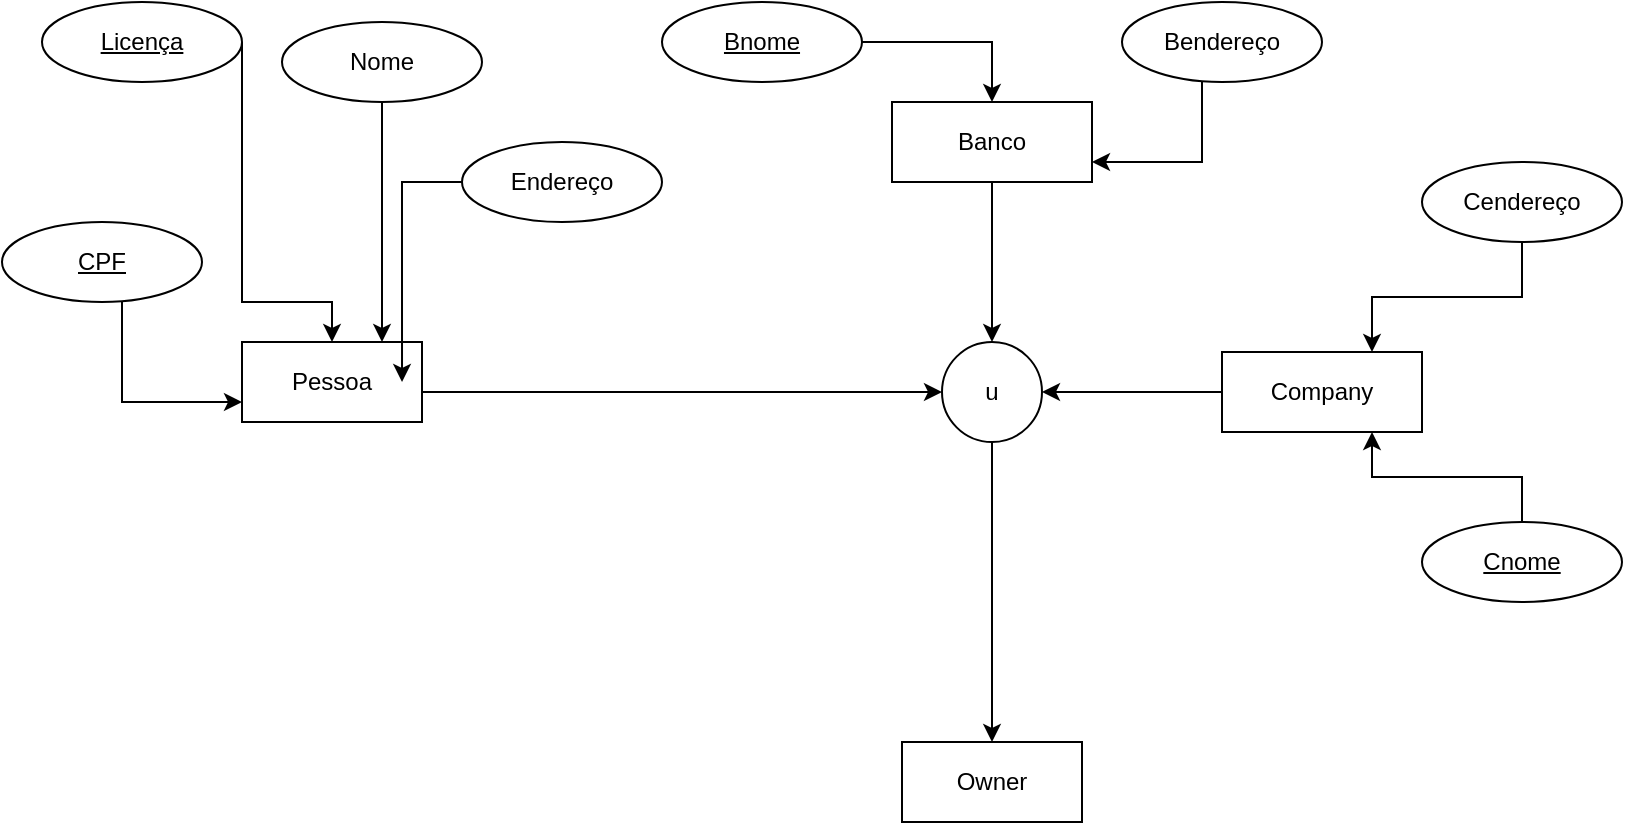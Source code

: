 <mxfile version="20.3.7" type="github"><diagram id="HtmvFN9RTN8vZx8-y1fc" name="Página-1"><mxGraphModel dx="862" dy="450" grid="1" gridSize="10" guides="1" tooltips="1" connect="1" arrows="1" fold="1" page="1" pageScale="1" pageWidth="827" pageHeight="1169" math="0" shadow="0"><root><mxCell id="0"/><mxCell id="1" parent="0"/><mxCell id="ngA-WNNh3gYKcNlnbknV-7" style="edgeStyle=orthogonalEdgeStyle;rounded=0;orthogonalLoop=1;jettySize=auto;html=1;entryX=0;entryY=0.5;entryDx=0;entryDy=0;" edge="1" parent="1" source="ngA-WNNh3gYKcNlnbknV-1" target="ngA-WNNh3gYKcNlnbknV-6"><mxGeometry relative="1" as="geometry"><Array as="points"><mxPoint x="160" y="205"/></Array></mxGeometry></mxCell><mxCell id="ngA-WNNh3gYKcNlnbknV-1" value="Pessoa" style="whiteSpace=wrap;html=1;align=center;" vertex="1" parent="1"><mxGeometry x="120" y="170" width="90" height="40" as="geometry"/></mxCell><mxCell id="ngA-WNNh3gYKcNlnbknV-8" style="edgeStyle=orthogonalEdgeStyle;rounded=0;orthogonalLoop=1;jettySize=auto;html=1;" edge="1" parent="1" source="ngA-WNNh3gYKcNlnbknV-4" target="ngA-WNNh3gYKcNlnbknV-6"><mxGeometry relative="1" as="geometry"/></mxCell><mxCell id="ngA-WNNh3gYKcNlnbknV-4" value="Banco&lt;br&gt;" style="whiteSpace=wrap;html=1;align=center;" vertex="1" parent="1"><mxGeometry x="445" y="50" width="100" height="40" as="geometry"/></mxCell><mxCell id="ngA-WNNh3gYKcNlnbknV-9" style="edgeStyle=orthogonalEdgeStyle;rounded=0;orthogonalLoop=1;jettySize=auto;html=1;entryX=1;entryY=0.5;entryDx=0;entryDy=0;" edge="1" parent="1" source="ngA-WNNh3gYKcNlnbknV-5" target="ngA-WNNh3gYKcNlnbknV-6"><mxGeometry relative="1" as="geometry"><Array as="points"><mxPoint x="640" y="205"/></Array></mxGeometry></mxCell><mxCell id="ngA-WNNh3gYKcNlnbknV-5" value="Company&lt;br&gt;" style="whiteSpace=wrap;html=1;align=center;" vertex="1" parent="1"><mxGeometry x="610" y="175" width="100" height="40" as="geometry"/></mxCell><mxCell id="ngA-WNNh3gYKcNlnbknV-19" style="edgeStyle=orthogonalEdgeStyle;rounded=0;orthogonalLoop=1;jettySize=auto;html=1;" edge="1" parent="1" source="ngA-WNNh3gYKcNlnbknV-6" target="ngA-WNNh3gYKcNlnbknV-10"><mxGeometry relative="1" as="geometry"/></mxCell><mxCell id="ngA-WNNh3gYKcNlnbknV-6" value="u" style="ellipse;whiteSpace=wrap;html=1;aspect=fixed;" vertex="1" parent="1"><mxGeometry x="470" y="170" width="50" height="50" as="geometry"/></mxCell><mxCell id="ngA-WNNh3gYKcNlnbknV-10" value="Owner" style="whiteSpace=wrap;html=1;align=center;" vertex="1" parent="1"><mxGeometry x="450" y="370" width="90" height="40" as="geometry"/></mxCell><mxCell id="ngA-WNNh3gYKcNlnbknV-17" style="edgeStyle=orthogonalEdgeStyle;rounded=0;orthogonalLoop=1;jettySize=auto;html=1;" edge="1" parent="1" source="ngA-WNNh3gYKcNlnbknV-15" target="ngA-WNNh3gYKcNlnbknV-1"><mxGeometry relative="1" as="geometry"><Array as="points"><mxPoint x="120" y="150"/><mxPoint x="165" y="150"/></Array></mxGeometry></mxCell><mxCell id="ngA-WNNh3gYKcNlnbknV-15" value="Licença" style="ellipse;whiteSpace=wrap;html=1;align=center;fontStyle=4;" vertex="1" parent="1"><mxGeometry x="20" width="100" height="40" as="geometry"/></mxCell><mxCell id="ngA-WNNh3gYKcNlnbknV-18" style="edgeStyle=orthogonalEdgeStyle;rounded=0;orthogonalLoop=1;jettySize=auto;html=1;entryX=0;entryY=0.75;entryDx=0;entryDy=0;" edge="1" parent="1" source="ngA-WNNh3gYKcNlnbknV-16" target="ngA-WNNh3gYKcNlnbknV-1"><mxGeometry relative="1" as="geometry"><Array as="points"><mxPoint x="60" y="200"/></Array></mxGeometry></mxCell><mxCell id="ngA-WNNh3gYKcNlnbknV-16" value="CPF" style="ellipse;whiteSpace=wrap;html=1;align=center;fontStyle=4;" vertex="1" parent="1"><mxGeometry y="110" width="100" height="40" as="geometry"/></mxCell><mxCell id="ngA-WNNh3gYKcNlnbknV-25" style="edgeStyle=orthogonalEdgeStyle;rounded=0;orthogonalLoop=1;jettySize=auto;html=1;" edge="1" parent="1" source="ngA-WNNh3gYKcNlnbknV-20" target="ngA-WNNh3gYKcNlnbknV-1"><mxGeometry relative="1" as="geometry"><Array as="points"><mxPoint x="190" y="120"/><mxPoint x="190" y="120"/></Array></mxGeometry></mxCell><mxCell id="ngA-WNNh3gYKcNlnbknV-20" value="Nome" style="ellipse;whiteSpace=wrap;html=1;align=center;" vertex="1" parent="1"><mxGeometry x="140" y="10" width="100" height="40" as="geometry"/></mxCell><mxCell id="ngA-WNNh3gYKcNlnbknV-28" style="edgeStyle=orthogonalEdgeStyle;rounded=0;orthogonalLoop=1;jettySize=auto;html=1;entryX=0.889;entryY=0.5;entryDx=0;entryDy=0;entryPerimeter=0;" edge="1" parent="1" source="ngA-WNNh3gYKcNlnbknV-21" target="ngA-WNNh3gYKcNlnbknV-1"><mxGeometry relative="1" as="geometry"/></mxCell><mxCell id="ngA-WNNh3gYKcNlnbknV-21" value="Endereço&lt;br&gt;" style="ellipse;whiteSpace=wrap;html=1;align=center;" vertex="1" parent="1"><mxGeometry x="230" y="70" width="100" height="40" as="geometry"/></mxCell><mxCell id="ngA-WNNh3gYKcNlnbknV-33" style="edgeStyle=orthogonalEdgeStyle;rounded=0;orthogonalLoop=1;jettySize=auto;html=1;entryX=1;entryY=0.75;entryDx=0;entryDy=0;" edge="1" parent="1" source="ngA-WNNh3gYKcNlnbknV-30" target="ngA-WNNh3gYKcNlnbknV-4"><mxGeometry relative="1" as="geometry"><Array as="points"><mxPoint x="600" y="80"/></Array></mxGeometry></mxCell><mxCell id="ngA-WNNh3gYKcNlnbknV-30" value="Bendereço" style="ellipse;whiteSpace=wrap;html=1;align=center;" vertex="1" parent="1"><mxGeometry x="560" width="100" height="40" as="geometry"/></mxCell><mxCell id="ngA-WNNh3gYKcNlnbknV-34" style="edgeStyle=orthogonalEdgeStyle;rounded=0;orthogonalLoop=1;jettySize=auto;html=1;" edge="1" parent="1" source="ngA-WNNh3gYKcNlnbknV-31" target="ngA-WNNh3gYKcNlnbknV-4"><mxGeometry relative="1" as="geometry"/></mxCell><mxCell id="ngA-WNNh3gYKcNlnbknV-31" value="Bnome" style="ellipse;whiteSpace=wrap;html=1;align=center;fontStyle=4;" vertex="1" parent="1"><mxGeometry x="330" width="100" height="40" as="geometry"/></mxCell><mxCell id="ngA-WNNh3gYKcNlnbknV-38" style="edgeStyle=orthogonalEdgeStyle;rounded=0;orthogonalLoop=1;jettySize=auto;html=1;entryX=0.75;entryY=1;entryDx=0;entryDy=0;" edge="1" parent="1" source="ngA-WNNh3gYKcNlnbknV-35" target="ngA-WNNh3gYKcNlnbknV-5"><mxGeometry relative="1" as="geometry"/></mxCell><mxCell id="ngA-WNNh3gYKcNlnbknV-35" value="Cnome" style="ellipse;whiteSpace=wrap;html=1;align=center;fontStyle=4;" vertex="1" parent="1"><mxGeometry x="710" y="260" width="100" height="40" as="geometry"/></mxCell><mxCell id="ngA-WNNh3gYKcNlnbknV-37" style="edgeStyle=orthogonalEdgeStyle;rounded=0;orthogonalLoop=1;jettySize=auto;html=1;entryX=0.75;entryY=0;entryDx=0;entryDy=0;" edge="1" parent="1" source="ngA-WNNh3gYKcNlnbknV-36" target="ngA-WNNh3gYKcNlnbknV-5"><mxGeometry relative="1" as="geometry"/></mxCell><mxCell id="ngA-WNNh3gYKcNlnbknV-36" value="Cendereço" style="ellipse;whiteSpace=wrap;html=1;align=center;" vertex="1" parent="1"><mxGeometry x="710" y="80" width="100" height="40" as="geometry"/></mxCell></root></mxGraphModel></diagram></mxfile>